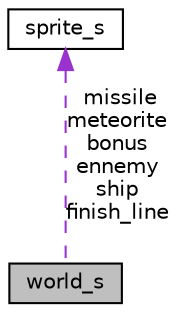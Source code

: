 digraph "world_s"
{
 // LATEX_PDF_SIZE
  edge [fontname="Helvetica",fontsize="10",labelfontname="Helvetica",labelfontsize="10"];
  node [fontname="Helvetica",fontsize="10",shape=record];
  Node1 [label="world_s",height=0.2,width=0.4,color="black", fillcolor="grey75", style="filled", fontcolor="black",tooltip="Représentation du monde du jeu."];
  Node2 -> Node1 [dir="back",color="darkorchid3",fontsize="10",style="dashed",label=" missile\nmeteorite\nbonus\nennemy\nship\nfinish_line" ,fontname="Helvetica"];
  Node2 [label="sprite_s",height=0.2,width=0.4,color="black", fillcolor="white", style="filled",URL="$structsprite__s.html",tooltip="Représentation d'un sprite du jeu."];
}
